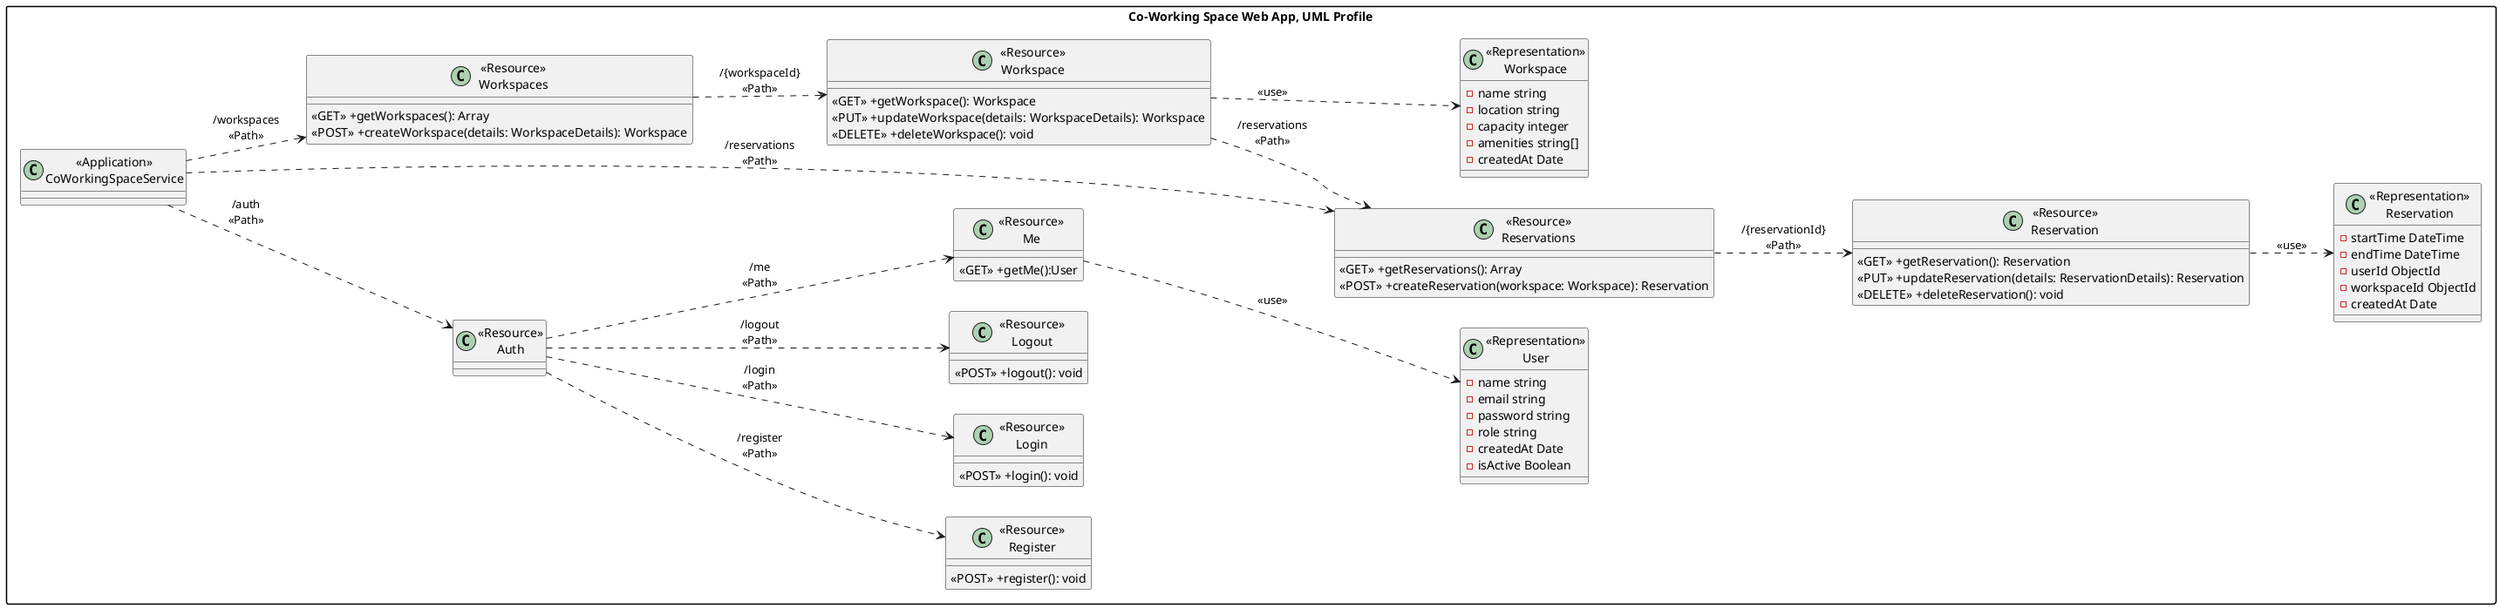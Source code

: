 @startuml
left to right direction
skinparam packageStyle rectangle

package "Co-Working Space Web App, UML Profile" {
    class "<<Application>>\nCoWorkingSpaceService" as CoWorkingSpaceService {
    }

    ' Authentication block
    class "<<Resource>>\nAuth" as ResourceAuth {
    }
    class "<<Resource>>\nRegister" as ResourceRegister {
        <<POST>> +register(): void
    }
    class "<<Resource>>\nLogin" as ResourceLogin {
        <<POST>> +login(): void
    }
    class "<<Resource>>\nLogout" as ResourceLogout {
        <<POST>> +logout(): void
    }
    class "<<Resource>>\nMe" as ResourceMe {
        <<GET>> +getMe():User
    }

    ' Reservations block
    class "<<Resource>>\nReservations" as ResourceReservations {
        <<GET>> +getReservations(): Array
        <<POST>> +createReservation(workspace: Workspace): Reservation
    }
    class "<<Resource>>\nReservation" as ResourceReservation {
        <<GET>> +getReservation(): Reservation
        <<PUT>> +updateReservation(details: ReservationDetails): Reservation
        <<DELETE>> +deleteReservation(): void
    }

    ' Workspaces block
    class "<<Resource>>\nWorkspaces" as ResourceWorkspaces {
        <<GET>> +getWorkspaces(): Array
        <<POST>> +createWorkspace(details: WorkspaceDetails): Workspace
    }
    class "<<Resource>>\nWorkspace" as ResourceWorkspace {
        <<GET>> +getWorkspace(): Workspace
        <<PUT>> +updateWorkspace(details: WorkspaceDetails): Workspace
        <<DELETE>> +deleteWorkspace(): void
    }

    ' Representations block
    class "<<Representation>>\nUser" as RepresentationUser {
        -name string
        -email string
        -password string
        -role string
        -createdAt Date
        -isActive Boolean
    }
    class "<<Representation>>\nReservation" as RepresentationReservation {
        -startTime DateTime
        -endTime DateTime
        -userId ObjectId
        -workspaceId ObjectId
        -createdAt Date
    }
    class "<<Representation>>\nWorkspace" as RepresentationWorkspace {
        -name string
        -location string
        -capacity integer
        -amenities string[]
        -createdAt Date
    }
}

' Paths updated to reflect the relationship between users, reservations, and workspaces
CoWorkingSpaceService ..> ResourceAuth : "/auth\n<<Path>>"
ResourceAuth ..> ResourceRegister : "/register\n<<Path>>"
ResourceAuth ..> ResourceLogin : "/login\n<<Path>>"
ResourceAuth ..> ResourceLogout : "/logout\n<<Path>>"
ResourceAuth ..> ResourceMe : "/me\n<<Path>>"
ResourceMe ..> RepresentationUser : "<<use>>"

CoWorkingSpaceService ..> ResourceReservations : "/reservations\n<<Path>>"
ResourceReservations ..> ResourceReservation : "/{reservationId}\n<<Path>>"
ResourceReservation ..> RepresentationReservation : "<<use>>"

CoWorkingSpaceService ..> ResourceWorkspaces : "/workspaces\n<<Path>>"
ResourceWorkspaces ..> ResourceWorkspace : "/{workspaceId}\n<<Path>>"
ResourceWorkspace ..> RepresentationWorkspace : "<<use>>"

'Relationship between Workspaces and Reservations
ResourceWorkspace ..> ResourceReservations : "/reservations\n<<Path>>"

@enduml
